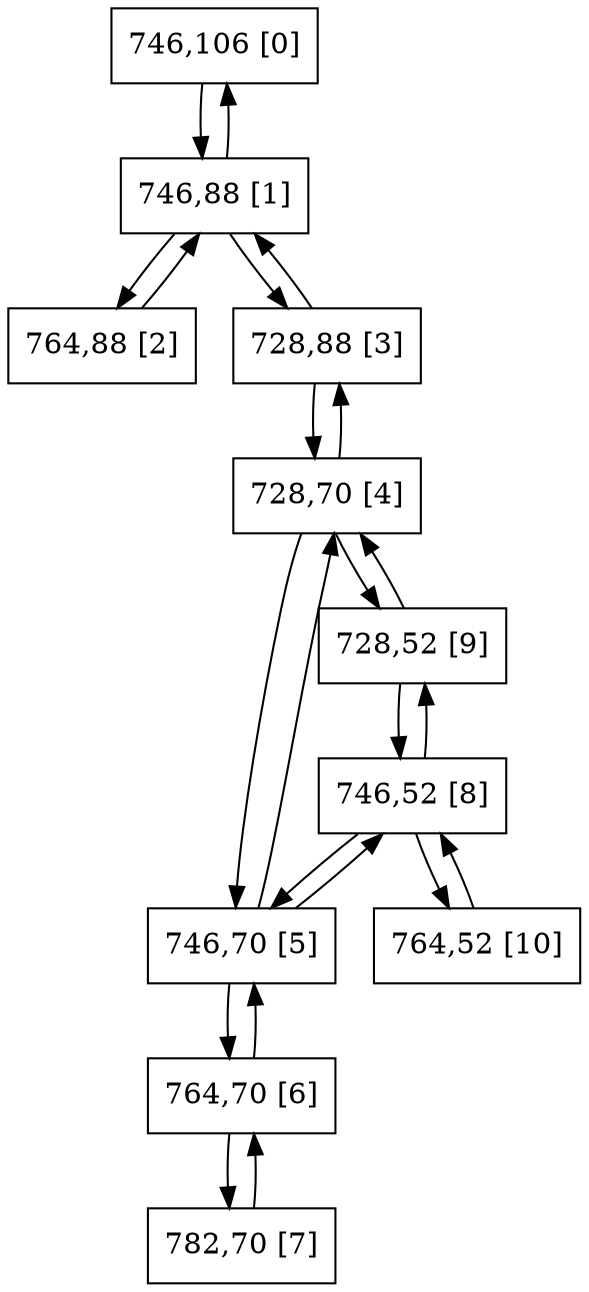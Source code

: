 digraph G {
graph [bgcolor=white size="20,20"]
node [shape=circle color=black]
0[shape = polygon, sides = 4, label="746,106 [0]", pos = "2.25,0!" ];
1[shape = polygon, sides = 4, label="746,88 [1]", pos = "2.25,2.25!" ];
2[shape = polygon, sides = 4, label="764,88 [2]", pos = "4.5,2.25!" ];
3[shape = polygon, sides = 4, label="728,88 [3]", pos = "0,2.25!" ];
4[shape = polygon, sides = 4, label="728,70 [4]", pos = "0,4.5!" ];
5[shape = polygon, sides = 4, label="746,70 [5]", pos = "2.25,4.5!" ];
6[shape = polygon, sides = 4, label="764,70 [6]", pos = "4.5,4.5!" ];
7[shape = polygon, sides = 4, label="782,70 [7]", pos = "6.75,4.5!" ];
8[shape = polygon, sides = 4, label="746,52 [8]", pos = "2.25,6.75!" ];
9[shape = polygon, sides = 4, label="728,52 [9]", pos = "0,6.75!" ];
10[shape = polygon, sides = 4, label="764,52 [10]", pos = "4.5,6.75!" ];
0->1 ;
1->0 ;
1->2 ;
1->3 ;
2->1 ;
3->1 ;
3->4 ;
4->3 ;
4->5 ;
4->9 ;
5->4 ;
5->6 ;
5->8 ;
6->5 ;
6->7 ;
7->6 ;
8->5 ;
8->9 ;
8->10 ;
9->8 ;
9->4 ;
10->8 ;
}
